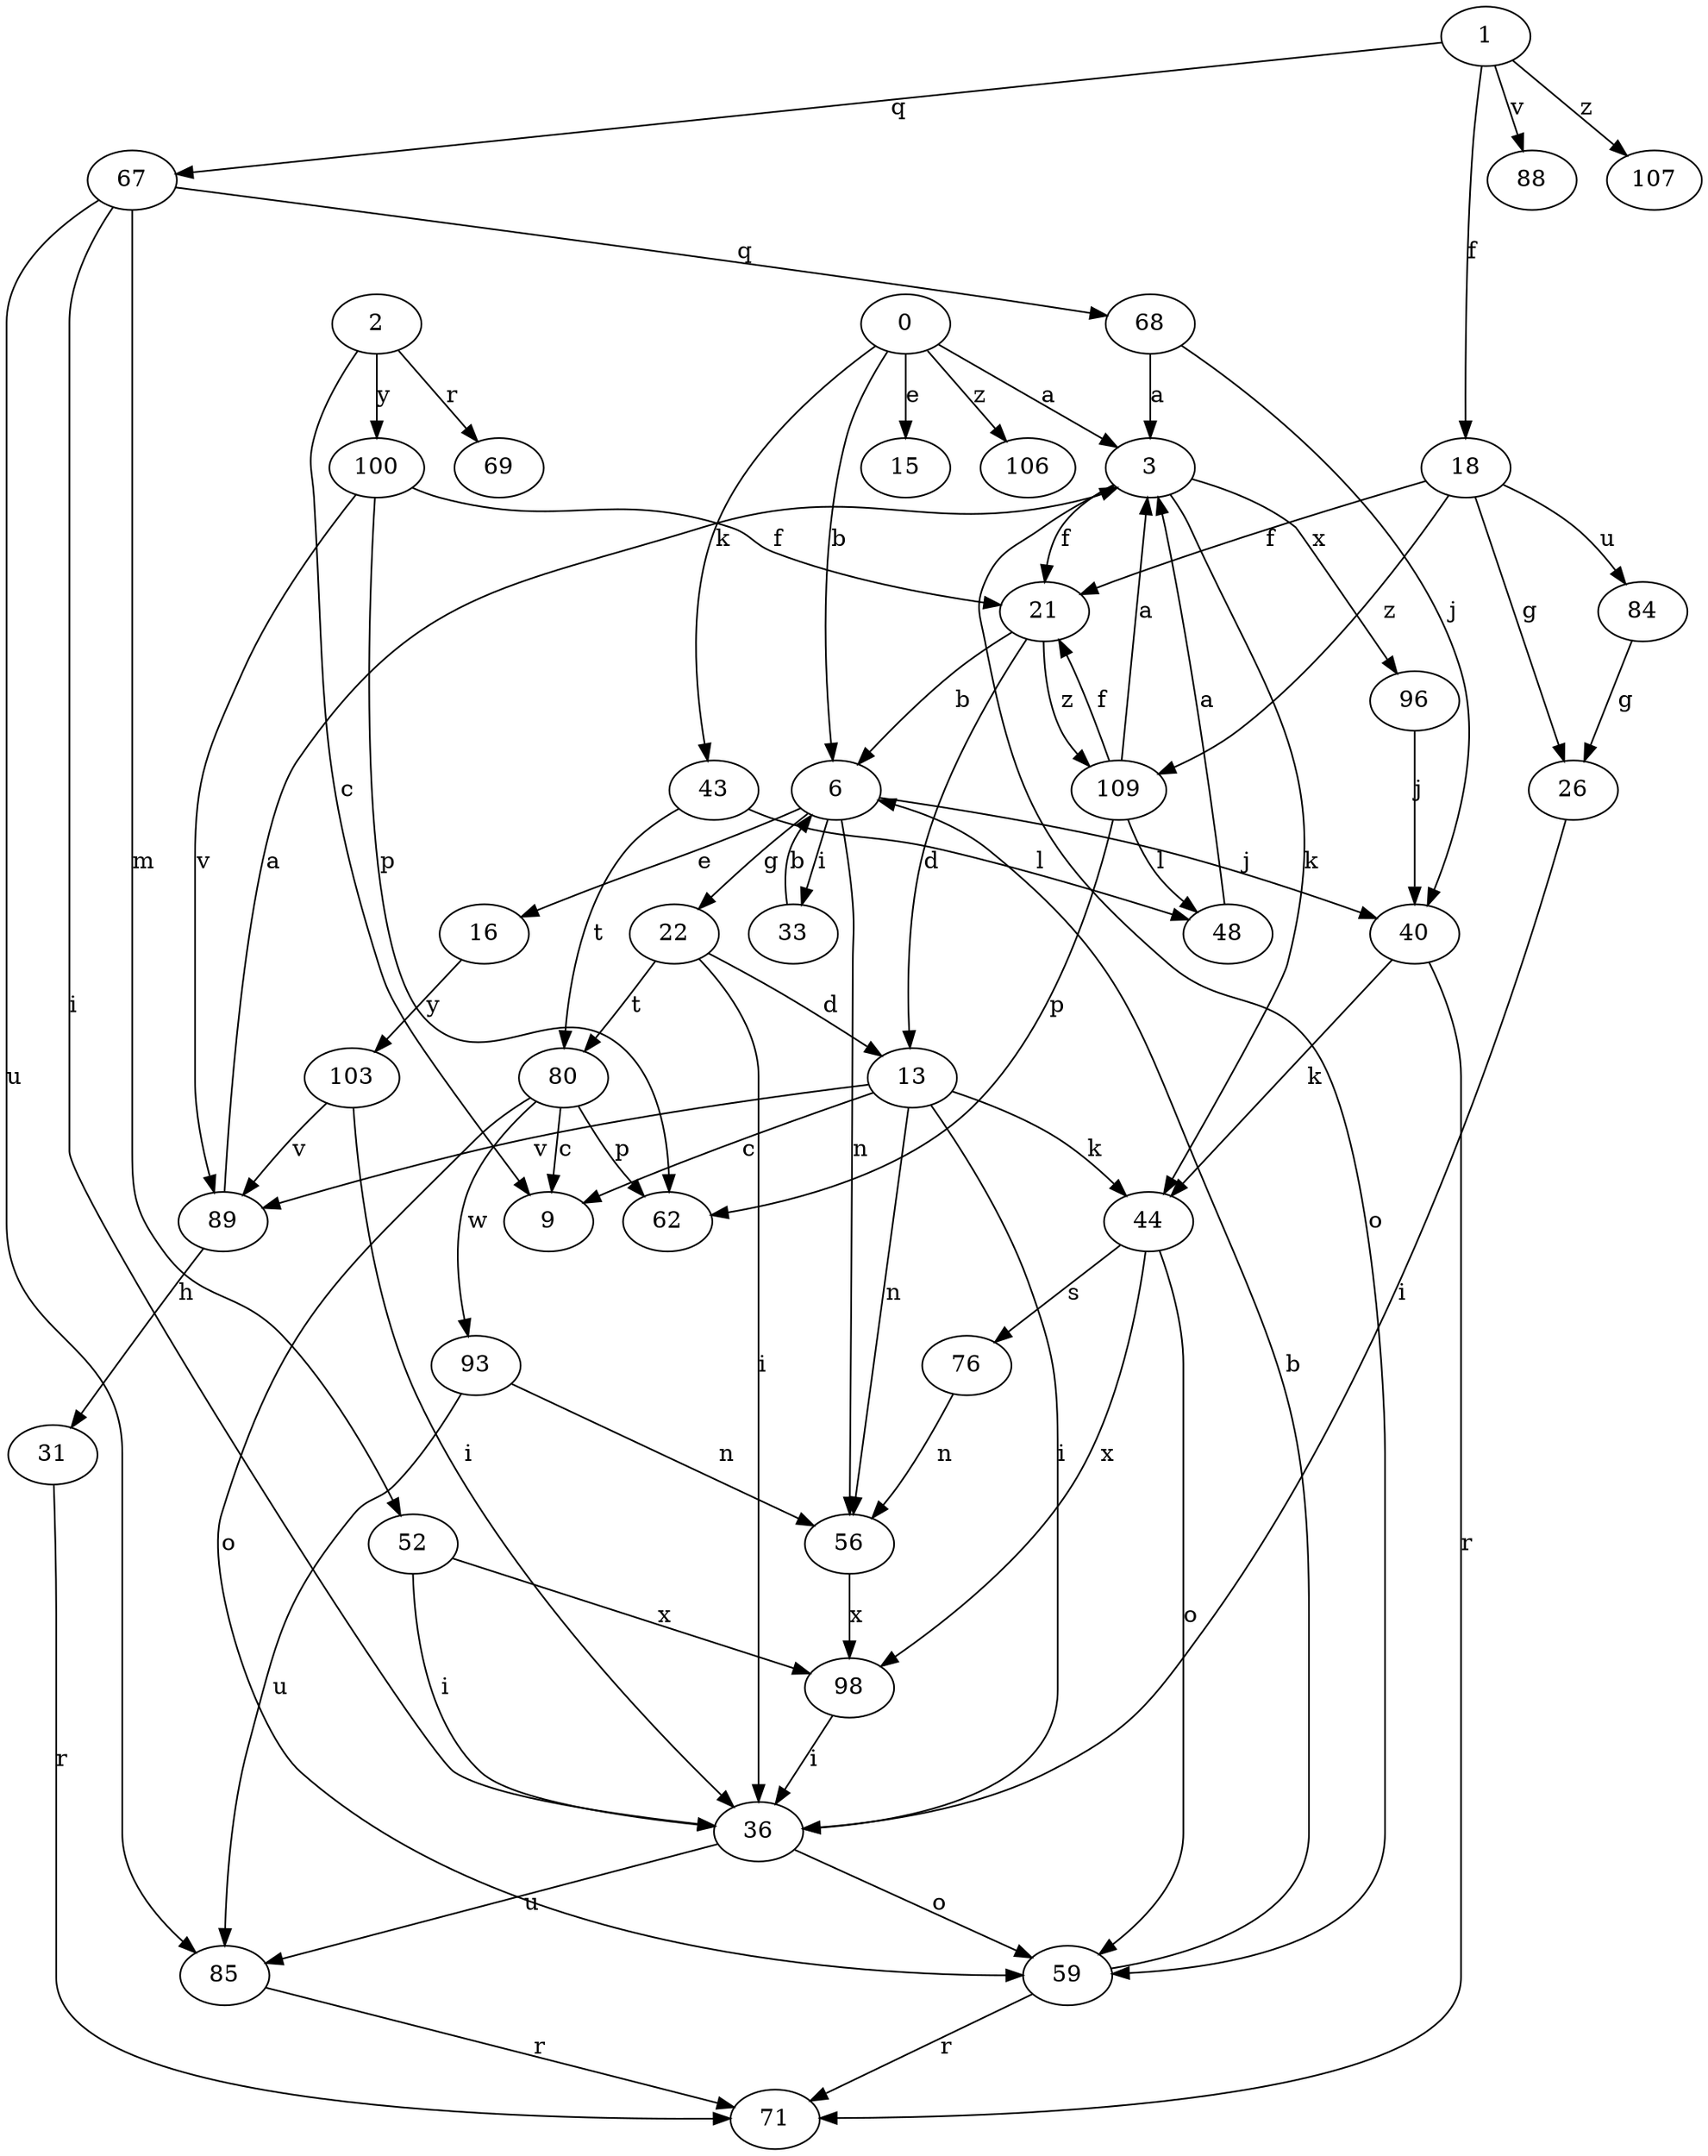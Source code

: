 strict digraph  {
0;
1;
2;
3;
6;
9;
13;
15;
16;
18;
21;
22;
26;
31;
33;
36;
40;
43;
44;
48;
52;
56;
59;
62;
67;
68;
69;
71;
76;
80;
84;
85;
88;
89;
93;
96;
98;
100;
103;
106;
107;
109;
0 -> 3  [label=a];
0 -> 6  [label=b];
0 -> 15  [label=e];
0 -> 43  [label=k];
0 -> 106  [label=z];
1 -> 18  [label=f];
1 -> 67  [label=q];
1 -> 88  [label=v];
1 -> 107  [label=z];
2 -> 9  [label=c];
2 -> 69  [label=r];
2 -> 100  [label=y];
3 -> 21  [label=f];
3 -> 44  [label=k];
3 -> 59  [label=o];
3 -> 96  [label=x];
6 -> 16  [label=e];
6 -> 22  [label=g];
6 -> 33  [label=i];
6 -> 40  [label=j];
6 -> 56  [label=n];
13 -> 9  [label=c];
13 -> 36  [label=i];
13 -> 44  [label=k];
13 -> 56  [label=n];
13 -> 89  [label=v];
16 -> 103  [label=y];
18 -> 21  [label=f];
18 -> 26  [label=g];
18 -> 84  [label=u];
18 -> 109  [label=z];
21 -> 6  [label=b];
21 -> 13  [label=d];
21 -> 109  [label=z];
22 -> 13  [label=d];
22 -> 36  [label=i];
22 -> 80  [label=t];
26 -> 36  [label=i];
31 -> 71  [label=r];
33 -> 6  [label=b];
36 -> 59  [label=o];
36 -> 85  [label=u];
40 -> 44  [label=k];
40 -> 71  [label=r];
43 -> 48  [label=l];
43 -> 80  [label=t];
44 -> 59  [label=o];
44 -> 76  [label=s];
44 -> 98  [label=x];
48 -> 3  [label=a];
52 -> 36  [label=i];
52 -> 98  [label=x];
56 -> 98  [label=x];
59 -> 6  [label=b];
59 -> 71  [label=r];
67 -> 36  [label=i];
67 -> 52  [label=m];
67 -> 68  [label=q];
67 -> 85  [label=u];
68 -> 3  [label=a];
68 -> 40  [label=j];
76 -> 56  [label=n];
80 -> 9  [label=c];
80 -> 59  [label=o];
80 -> 62  [label=p];
80 -> 93  [label=w];
84 -> 26  [label=g];
85 -> 71  [label=r];
89 -> 3  [label=a];
89 -> 31  [label=h];
93 -> 56  [label=n];
93 -> 85  [label=u];
96 -> 40  [label=j];
98 -> 36  [label=i];
100 -> 21  [label=f];
100 -> 62  [label=p];
100 -> 89  [label=v];
103 -> 36  [label=i];
103 -> 89  [label=v];
109 -> 3  [label=a];
109 -> 21  [label=f];
109 -> 48  [label=l];
109 -> 62  [label=p];
}
